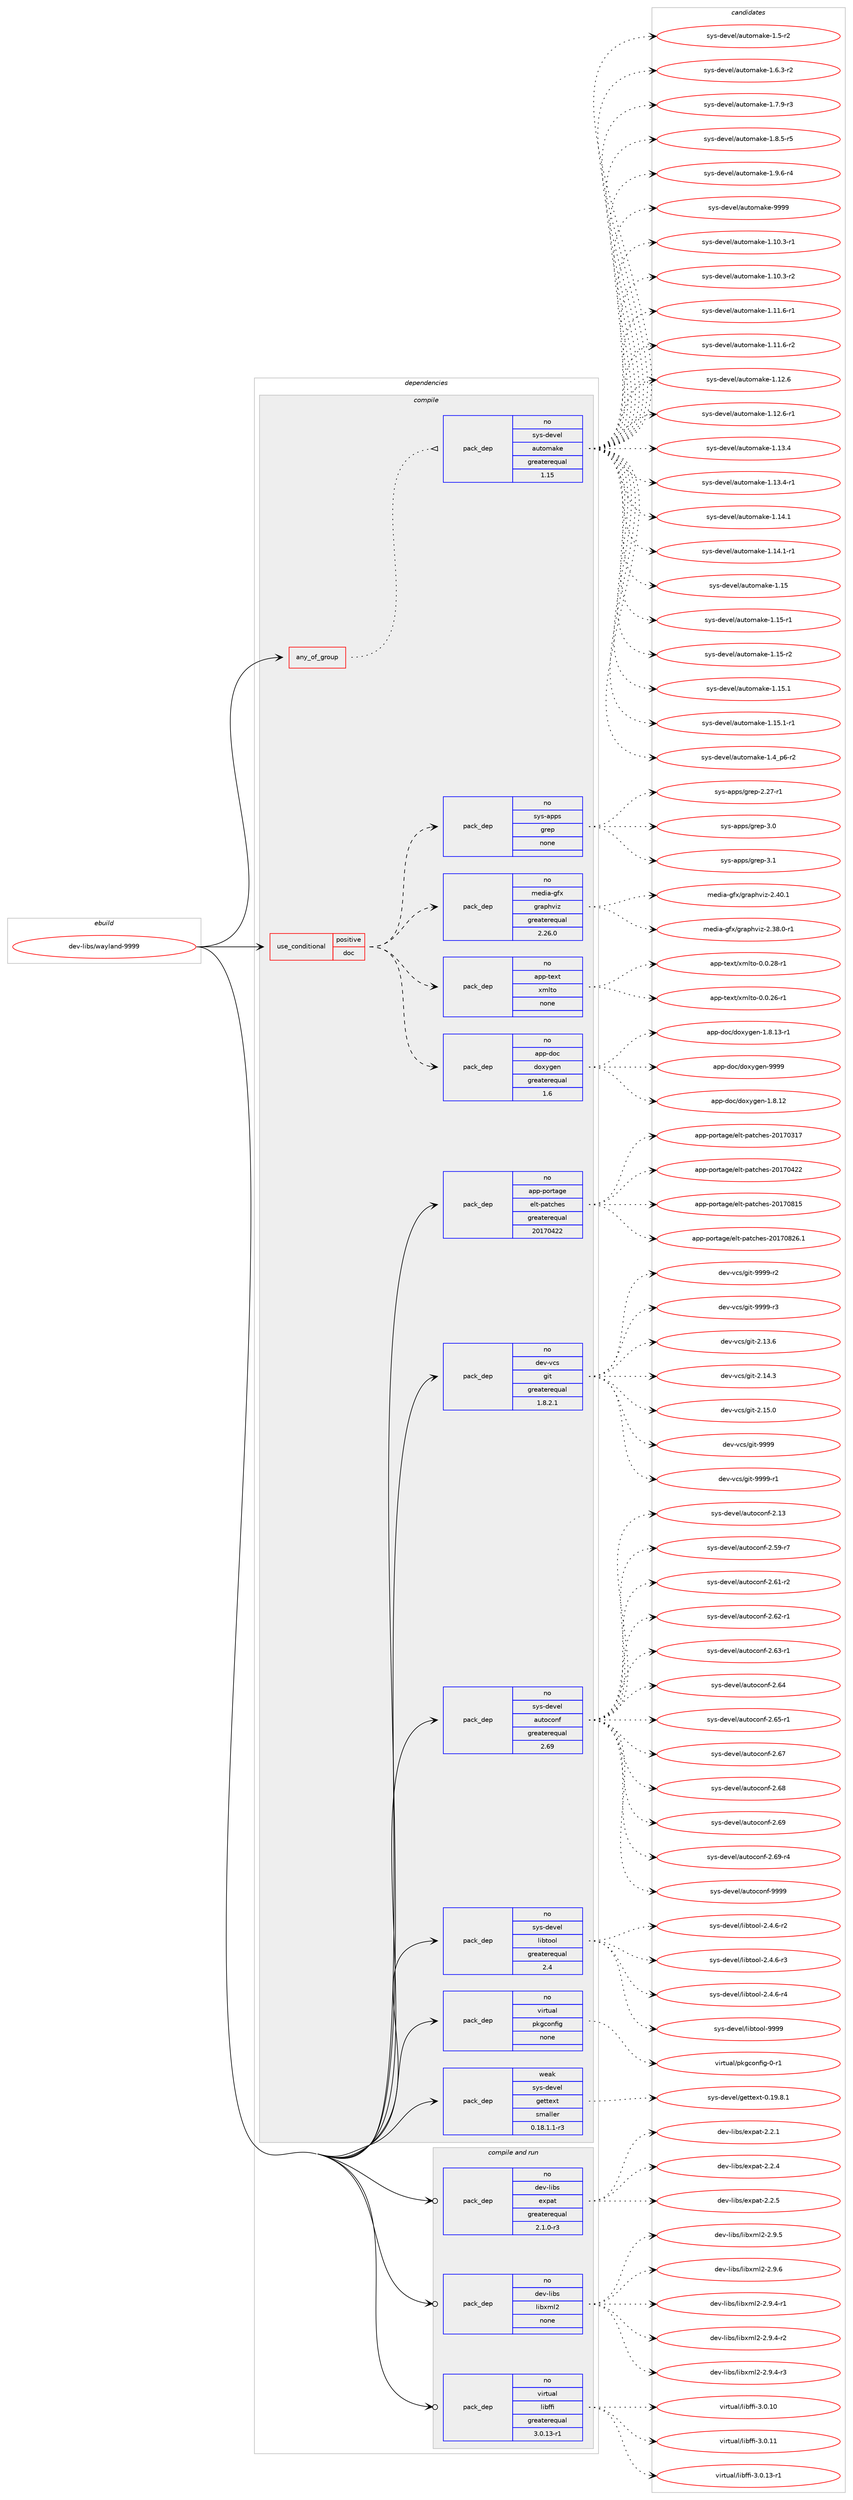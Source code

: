 digraph prolog {

# *************
# Graph options
# *************

newrank=true;
concentrate=true;
compound=true;
graph [rankdir=LR,fontname=Helvetica,fontsize=10,ranksep=1.5];#, ranksep=2.5, nodesep=0.2];
edge  [arrowhead=vee];
node  [fontname=Helvetica,fontsize=10];

# **********
# The ebuild
# **********

subgraph cluster_leftcol {
color=gray;
rank=same;
label=<<i>ebuild</i>>;
id [label="dev-libs/wayland-9999", color=red, width=4, href="../dev-libs/wayland-9999.svg"];
}

# ****************
# The dependencies
# ****************

subgraph cluster_midcol {
color=gray;
label=<<i>dependencies</i>>;
subgraph cluster_compile {
fillcolor="#eeeeee";
style=filled;
label=<<i>compile</i>>;
subgraph any3570 {
dependency120079 [label=<<TABLE BORDER="0" CELLBORDER="1" CELLSPACING="0" CELLPADDING="4"><TR><TD CELLPADDING="10">any_of_group</TD></TR></TABLE>>, shape=none, color=red];subgraph pack90491 {
dependency120080 [label=<<TABLE BORDER="0" CELLBORDER="1" CELLSPACING="0" CELLPADDING="4" WIDTH="220"><TR><TD ROWSPAN="6" CELLPADDING="30">pack_dep</TD></TR><TR><TD WIDTH="110">no</TD></TR><TR><TD>sys-devel</TD></TR><TR><TD>automake</TD></TR><TR><TD>greaterequal</TD></TR><TR><TD>1.15</TD></TR></TABLE>>, shape=none, color=blue];
}
dependency120079:e -> dependency120080:w [weight=20,style="dotted",arrowhead="oinv"];
}
id:e -> dependency120079:w [weight=20,style="solid",arrowhead="vee"];
subgraph cond25986 {
dependency120081 [label=<<TABLE BORDER="0" CELLBORDER="1" CELLSPACING="0" CELLPADDING="4"><TR><TD ROWSPAN="3" CELLPADDING="10">use_conditional</TD></TR><TR><TD>positive</TD></TR><TR><TD>doc</TD></TR></TABLE>>, shape=none, color=red];
subgraph pack90492 {
dependency120082 [label=<<TABLE BORDER="0" CELLBORDER="1" CELLSPACING="0" CELLPADDING="4" WIDTH="220"><TR><TD ROWSPAN="6" CELLPADDING="30">pack_dep</TD></TR><TR><TD WIDTH="110">no</TD></TR><TR><TD>app-doc</TD></TR><TR><TD>doxygen</TD></TR><TR><TD>greaterequal</TD></TR><TR><TD>1.6</TD></TR></TABLE>>, shape=none, color=blue];
}
dependency120081:e -> dependency120082:w [weight=20,style="dashed",arrowhead="vee"];
subgraph pack90493 {
dependency120083 [label=<<TABLE BORDER="0" CELLBORDER="1" CELLSPACING="0" CELLPADDING="4" WIDTH="220"><TR><TD ROWSPAN="6" CELLPADDING="30">pack_dep</TD></TR><TR><TD WIDTH="110">no</TD></TR><TR><TD>app-text</TD></TR><TR><TD>xmlto</TD></TR><TR><TD>none</TD></TR><TR><TD></TD></TR></TABLE>>, shape=none, color=blue];
}
dependency120081:e -> dependency120083:w [weight=20,style="dashed",arrowhead="vee"];
subgraph pack90494 {
dependency120084 [label=<<TABLE BORDER="0" CELLBORDER="1" CELLSPACING="0" CELLPADDING="4" WIDTH="220"><TR><TD ROWSPAN="6" CELLPADDING="30">pack_dep</TD></TR><TR><TD WIDTH="110">no</TD></TR><TR><TD>media-gfx</TD></TR><TR><TD>graphviz</TD></TR><TR><TD>greaterequal</TD></TR><TR><TD>2.26.0</TD></TR></TABLE>>, shape=none, color=blue];
}
dependency120081:e -> dependency120084:w [weight=20,style="dashed",arrowhead="vee"];
subgraph pack90495 {
dependency120085 [label=<<TABLE BORDER="0" CELLBORDER="1" CELLSPACING="0" CELLPADDING="4" WIDTH="220"><TR><TD ROWSPAN="6" CELLPADDING="30">pack_dep</TD></TR><TR><TD WIDTH="110">no</TD></TR><TR><TD>sys-apps</TD></TR><TR><TD>grep</TD></TR><TR><TD>none</TD></TR><TR><TD></TD></TR></TABLE>>, shape=none, color=blue];
}
dependency120081:e -> dependency120085:w [weight=20,style="dashed",arrowhead="vee"];
}
id:e -> dependency120081:w [weight=20,style="solid",arrowhead="vee"];
subgraph pack90496 {
dependency120086 [label=<<TABLE BORDER="0" CELLBORDER="1" CELLSPACING="0" CELLPADDING="4" WIDTH="220"><TR><TD ROWSPAN="6" CELLPADDING="30">pack_dep</TD></TR><TR><TD WIDTH="110">no</TD></TR><TR><TD>app-portage</TD></TR><TR><TD>elt-patches</TD></TR><TR><TD>greaterequal</TD></TR><TR><TD>20170422</TD></TR></TABLE>>, shape=none, color=blue];
}
id:e -> dependency120086:w [weight=20,style="solid",arrowhead="vee"];
subgraph pack90497 {
dependency120087 [label=<<TABLE BORDER="0" CELLBORDER="1" CELLSPACING="0" CELLPADDING="4" WIDTH="220"><TR><TD ROWSPAN="6" CELLPADDING="30">pack_dep</TD></TR><TR><TD WIDTH="110">no</TD></TR><TR><TD>dev-vcs</TD></TR><TR><TD>git</TD></TR><TR><TD>greaterequal</TD></TR><TR><TD>1.8.2.1</TD></TR></TABLE>>, shape=none, color=blue];
}
id:e -> dependency120087:w [weight=20,style="solid",arrowhead="vee"];
subgraph pack90498 {
dependency120088 [label=<<TABLE BORDER="0" CELLBORDER="1" CELLSPACING="0" CELLPADDING="4" WIDTH="220"><TR><TD ROWSPAN="6" CELLPADDING="30">pack_dep</TD></TR><TR><TD WIDTH="110">no</TD></TR><TR><TD>sys-devel</TD></TR><TR><TD>autoconf</TD></TR><TR><TD>greaterequal</TD></TR><TR><TD>2.69</TD></TR></TABLE>>, shape=none, color=blue];
}
id:e -> dependency120088:w [weight=20,style="solid",arrowhead="vee"];
subgraph pack90499 {
dependency120089 [label=<<TABLE BORDER="0" CELLBORDER="1" CELLSPACING="0" CELLPADDING="4" WIDTH="220"><TR><TD ROWSPAN="6" CELLPADDING="30">pack_dep</TD></TR><TR><TD WIDTH="110">no</TD></TR><TR><TD>sys-devel</TD></TR><TR><TD>libtool</TD></TR><TR><TD>greaterequal</TD></TR><TR><TD>2.4</TD></TR></TABLE>>, shape=none, color=blue];
}
id:e -> dependency120089:w [weight=20,style="solid",arrowhead="vee"];
subgraph pack90500 {
dependency120090 [label=<<TABLE BORDER="0" CELLBORDER="1" CELLSPACING="0" CELLPADDING="4" WIDTH="220"><TR><TD ROWSPAN="6" CELLPADDING="30">pack_dep</TD></TR><TR><TD WIDTH="110">no</TD></TR><TR><TD>virtual</TD></TR><TR><TD>pkgconfig</TD></TR><TR><TD>none</TD></TR><TR><TD></TD></TR></TABLE>>, shape=none, color=blue];
}
id:e -> dependency120090:w [weight=20,style="solid",arrowhead="vee"];
subgraph pack90501 {
dependency120091 [label=<<TABLE BORDER="0" CELLBORDER="1" CELLSPACING="0" CELLPADDING="4" WIDTH="220"><TR><TD ROWSPAN="6" CELLPADDING="30">pack_dep</TD></TR><TR><TD WIDTH="110">weak</TD></TR><TR><TD>sys-devel</TD></TR><TR><TD>gettext</TD></TR><TR><TD>smaller</TD></TR><TR><TD>0.18.1.1-r3</TD></TR></TABLE>>, shape=none, color=blue];
}
id:e -> dependency120091:w [weight=20,style="solid",arrowhead="vee"];
}
subgraph cluster_compileandrun {
fillcolor="#eeeeee";
style=filled;
label=<<i>compile and run</i>>;
subgraph pack90502 {
dependency120092 [label=<<TABLE BORDER="0" CELLBORDER="1" CELLSPACING="0" CELLPADDING="4" WIDTH="220"><TR><TD ROWSPAN="6" CELLPADDING="30">pack_dep</TD></TR><TR><TD WIDTH="110">no</TD></TR><TR><TD>dev-libs</TD></TR><TR><TD>expat</TD></TR><TR><TD>greaterequal</TD></TR><TR><TD>2.1.0-r3</TD></TR></TABLE>>, shape=none, color=blue];
}
id:e -> dependency120092:w [weight=20,style="solid",arrowhead="odotvee"];
subgraph pack90503 {
dependency120093 [label=<<TABLE BORDER="0" CELLBORDER="1" CELLSPACING="0" CELLPADDING="4" WIDTH="220"><TR><TD ROWSPAN="6" CELLPADDING="30">pack_dep</TD></TR><TR><TD WIDTH="110">no</TD></TR><TR><TD>dev-libs</TD></TR><TR><TD>libxml2</TD></TR><TR><TD>none</TD></TR><TR><TD></TD></TR></TABLE>>, shape=none, color=blue];
}
id:e -> dependency120093:w [weight=20,style="solid",arrowhead="odotvee"];
subgraph pack90504 {
dependency120094 [label=<<TABLE BORDER="0" CELLBORDER="1" CELLSPACING="0" CELLPADDING="4" WIDTH="220"><TR><TD ROWSPAN="6" CELLPADDING="30">pack_dep</TD></TR><TR><TD WIDTH="110">no</TD></TR><TR><TD>virtual</TD></TR><TR><TD>libffi</TD></TR><TR><TD>greaterequal</TD></TR><TR><TD>3.0.13-r1</TD></TR></TABLE>>, shape=none, color=blue];
}
id:e -> dependency120094:w [weight=20,style="solid",arrowhead="odotvee"];
}
subgraph cluster_run {
fillcolor="#eeeeee";
style=filled;
label=<<i>run</i>>;
}
}

# **************
# The candidates
# **************

subgraph cluster_choices {
rank=same;
color=gray;
label=<<i>candidates</i>>;

subgraph choice90491 {
color=black;
nodesep=1;
choice11512111545100101118101108479711711611110997107101454946494846514511449 [label="sys-devel/automake-1.10.3-r1", color=red, width=4,href="../sys-devel/automake-1.10.3-r1.svg"];
choice11512111545100101118101108479711711611110997107101454946494846514511450 [label="sys-devel/automake-1.10.3-r2", color=red, width=4,href="../sys-devel/automake-1.10.3-r2.svg"];
choice11512111545100101118101108479711711611110997107101454946494946544511449 [label="sys-devel/automake-1.11.6-r1", color=red, width=4,href="../sys-devel/automake-1.11.6-r1.svg"];
choice11512111545100101118101108479711711611110997107101454946494946544511450 [label="sys-devel/automake-1.11.6-r2", color=red, width=4,href="../sys-devel/automake-1.11.6-r2.svg"];
choice1151211154510010111810110847971171161111099710710145494649504654 [label="sys-devel/automake-1.12.6", color=red, width=4,href="../sys-devel/automake-1.12.6.svg"];
choice11512111545100101118101108479711711611110997107101454946495046544511449 [label="sys-devel/automake-1.12.6-r1", color=red, width=4,href="../sys-devel/automake-1.12.6-r1.svg"];
choice1151211154510010111810110847971171161111099710710145494649514652 [label="sys-devel/automake-1.13.4", color=red, width=4,href="../sys-devel/automake-1.13.4.svg"];
choice11512111545100101118101108479711711611110997107101454946495146524511449 [label="sys-devel/automake-1.13.4-r1", color=red, width=4,href="../sys-devel/automake-1.13.4-r1.svg"];
choice1151211154510010111810110847971171161111099710710145494649524649 [label="sys-devel/automake-1.14.1", color=red, width=4,href="../sys-devel/automake-1.14.1.svg"];
choice11512111545100101118101108479711711611110997107101454946495246494511449 [label="sys-devel/automake-1.14.1-r1", color=red, width=4,href="../sys-devel/automake-1.14.1-r1.svg"];
choice115121115451001011181011084797117116111109971071014549464953 [label="sys-devel/automake-1.15", color=red, width=4,href="../sys-devel/automake-1.15.svg"];
choice1151211154510010111810110847971171161111099710710145494649534511449 [label="sys-devel/automake-1.15-r1", color=red, width=4,href="../sys-devel/automake-1.15-r1.svg"];
choice1151211154510010111810110847971171161111099710710145494649534511450 [label="sys-devel/automake-1.15-r2", color=red, width=4,href="../sys-devel/automake-1.15-r2.svg"];
choice1151211154510010111810110847971171161111099710710145494649534649 [label="sys-devel/automake-1.15.1", color=red, width=4,href="../sys-devel/automake-1.15.1.svg"];
choice11512111545100101118101108479711711611110997107101454946495346494511449 [label="sys-devel/automake-1.15.1-r1", color=red, width=4,href="../sys-devel/automake-1.15.1-r1.svg"];
choice115121115451001011181011084797117116111109971071014549465295112544511450 [label="sys-devel/automake-1.4_p6-r2", color=red, width=4,href="../sys-devel/automake-1.4_p6-r2.svg"];
choice11512111545100101118101108479711711611110997107101454946534511450 [label="sys-devel/automake-1.5-r2", color=red, width=4,href="../sys-devel/automake-1.5-r2.svg"];
choice115121115451001011181011084797117116111109971071014549465446514511450 [label="sys-devel/automake-1.6.3-r2", color=red, width=4,href="../sys-devel/automake-1.6.3-r2.svg"];
choice115121115451001011181011084797117116111109971071014549465546574511451 [label="sys-devel/automake-1.7.9-r3", color=red, width=4,href="../sys-devel/automake-1.7.9-r3.svg"];
choice115121115451001011181011084797117116111109971071014549465646534511453 [label="sys-devel/automake-1.8.5-r5", color=red, width=4,href="../sys-devel/automake-1.8.5-r5.svg"];
choice115121115451001011181011084797117116111109971071014549465746544511452 [label="sys-devel/automake-1.9.6-r4", color=red, width=4,href="../sys-devel/automake-1.9.6-r4.svg"];
choice115121115451001011181011084797117116111109971071014557575757 [label="sys-devel/automake-9999", color=red, width=4,href="../sys-devel/automake-9999.svg"];
dependency120080:e -> choice11512111545100101118101108479711711611110997107101454946494846514511449:w [style=dotted,weight="100"];
dependency120080:e -> choice11512111545100101118101108479711711611110997107101454946494846514511450:w [style=dotted,weight="100"];
dependency120080:e -> choice11512111545100101118101108479711711611110997107101454946494946544511449:w [style=dotted,weight="100"];
dependency120080:e -> choice11512111545100101118101108479711711611110997107101454946494946544511450:w [style=dotted,weight="100"];
dependency120080:e -> choice1151211154510010111810110847971171161111099710710145494649504654:w [style=dotted,weight="100"];
dependency120080:e -> choice11512111545100101118101108479711711611110997107101454946495046544511449:w [style=dotted,weight="100"];
dependency120080:e -> choice1151211154510010111810110847971171161111099710710145494649514652:w [style=dotted,weight="100"];
dependency120080:e -> choice11512111545100101118101108479711711611110997107101454946495146524511449:w [style=dotted,weight="100"];
dependency120080:e -> choice1151211154510010111810110847971171161111099710710145494649524649:w [style=dotted,weight="100"];
dependency120080:e -> choice11512111545100101118101108479711711611110997107101454946495246494511449:w [style=dotted,weight="100"];
dependency120080:e -> choice115121115451001011181011084797117116111109971071014549464953:w [style=dotted,weight="100"];
dependency120080:e -> choice1151211154510010111810110847971171161111099710710145494649534511449:w [style=dotted,weight="100"];
dependency120080:e -> choice1151211154510010111810110847971171161111099710710145494649534511450:w [style=dotted,weight="100"];
dependency120080:e -> choice1151211154510010111810110847971171161111099710710145494649534649:w [style=dotted,weight="100"];
dependency120080:e -> choice11512111545100101118101108479711711611110997107101454946495346494511449:w [style=dotted,weight="100"];
dependency120080:e -> choice115121115451001011181011084797117116111109971071014549465295112544511450:w [style=dotted,weight="100"];
dependency120080:e -> choice11512111545100101118101108479711711611110997107101454946534511450:w [style=dotted,weight="100"];
dependency120080:e -> choice115121115451001011181011084797117116111109971071014549465446514511450:w [style=dotted,weight="100"];
dependency120080:e -> choice115121115451001011181011084797117116111109971071014549465546574511451:w [style=dotted,weight="100"];
dependency120080:e -> choice115121115451001011181011084797117116111109971071014549465646534511453:w [style=dotted,weight="100"];
dependency120080:e -> choice115121115451001011181011084797117116111109971071014549465746544511452:w [style=dotted,weight="100"];
dependency120080:e -> choice115121115451001011181011084797117116111109971071014557575757:w [style=dotted,weight="100"];
}
subgraph choice90492 {
color=black;
nodesep=1;
choice9711211245100111994710011112012110310111045494656464950 [label="app-doc/doxygen-1.8.12", color=red, width=4,href="../app-doc/doxygen-1.8.12.svg"];
choice97112112451001119947100111120121103101110454946564649514511449 [label="app-doc/doxygen-1.8.13-r1", color=red, width=4,href="../app-doc/doxygen-1.8.13-r1.svg"];
choice971121124510011199471001111201211031011104557575757 [label="app-doc/doxygen-9999", color=red, width=4,href="../app-doc/doxygen-9999.svg"];
dependency120082:e -> choice9711211245100111994710011112012110310111045494656464950:w [style=dotted,weight="100"];
dependency120082:e -> choice97112112451001119947100111120121103101110454946564649514511449:w [style=dotted,weight="100"];
dependency120082:e -> choice971121124510011199471001111201211031011104557575757:w [style=dotted,weight="100"];
}
subgraph choice90493 {
color=black;
nodesep=1;
choice971121124511610112011647120109108116111454846484650544511449 [label="app-text/xmlto-0.0.26-r1", color=red, width=4,href="../app-text/xmlto-0.0.26-r1.svg"];
choice971121124511610112011647120109108116111454846484650564511449 [label="app-text/xmlto-0.0.28-r1", color=red, width=4,href="../app-text/xmlto-0.0.28-r1.svg"];
dependency120083:e -> choice971121124511610112011647120109108116111454846484650544511449:w [style=dotted,weight="100"];
dependency120083:e -> choice971121124511610112011647120109108116111454846484650564511449:w [style=dotted,weight="100"];
}
subgraph choice90494 {
color=black;
nodesep=1;
choice10910110010597451031021204710311497112104118105122455046515646484511449 [label="media-gfx/graphviz-2.38.0-r1", color=red, width=4,href="../media-gfx/graphviz-2.38.0-r1.svg"];
choice1091011001059745103102120471031149711210411810512245504652484649 [label="media-gfx/graphviz-2.40.1", color=red, width=4,href="../media-gfx/graphviz-2.40.1.svg"];
dependency120084:e -> choice10910110010597451031021204710311497112104118105122455046515646484511449:w [style=dotted,weight="100"];
dependency120084:e -> choice1091011001059745103102120471031149711210411810512245504652484649:w [style=dotted,weight="100"];
}
subgraph choice90495 {
color=black;
nodesep=1;
choice11512111545971121121154710311410111245504650554511449 [label="sys-apps/grep-2.27-r1", color=red, width=4,href="../sys-apps/grep-2.27-r1.svg"];
choice11512111545971121121154710311410111245514648 [label="sys-apps/grep-3.0", color=red, width=4,href="../sys-apps/grep-3.0.svg"];
choice11512111545971121121154710311410111245514649 [label="sys-apps/grep-3.1", color=red, width=4,href="../sys-apps/grep-3.1.svg"];
dependency120085:e -> choice11512111545971121121154710311410111245504650554511449:w [style=dotted,weight="100"];
dependency120085:e -> choice11512111545971121121154710311410111245514648:w [style=dotted,weight="100"];
dependency120085:e -> choice11512111545971121121154710311410111245514649:w [style=dotted,weight="100"];
}
subgraph choice90496 {
color=black;
nodesep=1;
choice97112112451121111141169710310147101108116451129711699104101115455048495548514955 [label="app-portage/elt-patches-20170317", color=red, width=4,href="../app-portage/elt-patches-20170317.svg"];
choice97112112451121111141169710310147101108116451129711699104101115455048495548525050 [label="app-portage/elt-patches-20170422", color=red, width=4,href="../app-portage/elt-patches-20170422.svg"];
choice97112112451121111141169710310147101108116451129711699104101115455048495548564953 [label="app-portage/elt-patches-20170815", color=red, width=4,href="../app-portage/elt-patches-20170815.svg"];
choice971121124511211111411697103101471011081164511297116991041011154550484955485650544649 [label="app-portage/elt-patches-20170826.1", color=red, width=4,href="../app-portage/elt-patches-20170826.1.svg"];
dependency120086:e -> choice97112112451121111141169710310147101108116451129711699104101115455048495548514955:w [style=dotted,weight="100"];
dependency120086:e -> choice97112112451121111141169710310147101108116451129711699104101115455048495548525050:w [style=dotted,weight="100"];
dependency120086:e -> choice97112112451121111141169710310147101108116451129711699104101115455048495548564953:w [style=dotted,weight="100"];
dependency120086:e -> choice971121124511211111411697103101471011081164511297116991041011154550484955485650544649:w [style=dotted,weight="100"];
}
subgraph choice90497 {
color=black;
nodesep=1;
choice10010111845118991154710310511645504649514654 [label="dev-vcs/git-2.13.6", color=red, width=4,href="../dev-vcs/git-2.13.6.svg"];
choice10010111845118991154710310511645504649524651 [label="dev-vcs/git-2.14.3", color=red, width=4,href="../dev-vcs/git-2.14.3.svg"];
choice10010111845118991154710310511645504649534648 [label="dev-vcs/git-2.15.0", color=red, width=4,href="../dev-vcs/git-2.15.0.svg"];
choice1001011184511899115471031051164557575757 [label="dev-vcs/git-9999", color=red, width=4,href="../dev-vcs/git-9999.svg"];
choice10010111845118991154710310511645575757574511449 [label="dev-vcs/git-9999-r1", color=red, width=4,href="../dev-vcs/git-9999-r1.svg"];
choice10010111845118991154710310511645575757574511450 [label="dev-vcs/git-9999-r2", color=red, width=4,href="../dev-vcs/git-9999-r2.svg"];
choice10010111845118991154710310511645575757574511451 [label="dev-vcs/git-9999-r3", color=red, width=4,href="../dev-vcs/git-9999-r3.svg"];
dependency120087:e -> choice10010111845118991154710310511645504649514654:w [style=dotted,weight="100"];
dependency120087:e -> choice10010111845118991154710310511645504649524651:w [style=dotted,weight="100"];
dependency120087:e -> choice10010111845118991154710310511645504649534648:w [style=dotted,weight="100"];
dependency120087:e -> choice1001011184511899115471031051164557575757:w [style=dotted,weight="100"];
dependency120087:e -> choice10010111845118991154710310511645575757574511449:w [style=dotted,weight="100"];
dependency120087:e -> choice10010111845118991154710310511645575757574511450:w [style=dotted,weight="100"];
dependency120087:e -> choice10010111845118991154710310511645575757574511451:w [style=dotted,weight="100"];
}
subgraph choice90498 {
color=black;
nodesep=1;
choice115121115451001011181011084797117116111991111101024550464951 [label="sys-devel/autoconf-2.13", color=red, width=4,href="../sys-devel/autoconf-2.13.svg"];
choice1151211154510010111810110847971171161119911111010245504653574511455 [label="sys-devel/autoconf-2.59-r7", color=red, width=4,href="../sys-devel/autoconf-2.59-r7.svg"];
choice1151211154510010111810110847971171161119911111010245504654494511450 [label="sys-devel/autoconf-2.61-r2", color=red, width=4,href="../sys-devel/autoconf-2.61-r2.svg"];
choice1151211154510010111810110847971171161119911111010245504654504511449 [label="sys-devel/autoconf-2.62-r1", color=red, width=4,href="../sys-devel/autoconf-2.62-r1.svg"];
choice1151211154510010111810110847971171161119911111010245504654514511449 [label="sys-devel/autoconf-2.63-r1", color=red, width=4,href="../sys-devel/autoconf-2.63-r1.svg"];
choice115121115451001011181011084797117116111991111101024550465452 [label="sys-devel/autoconf-2.64", color=red, width=4,href="../sys-devel/autoconf-2.64.svg"];
choice1151211154510010111810110847971171161119911111010245504654534511449 [label="sys-devel/autoconf-2.65-r1", color=red, width=4,href="../sys-devel/autoconf-2.65-r1.svg"];
choice115121115451001011181011084797117116111991111101024550465455 [label="sys-devel/autoconf-2.67", color=red, width=4,href="../sys-devel/autoconf-2.67.svg"];
choice115121115451001011181011084797117116111991111101024550465456 [label="sys-devel/autoconf-2.68", color=red, width=4,href="../sys-devel/autoconf-2.68.svg"];
choice115121115451001011181011084797117116111991111101024550465457 [label="sys-devel/autoconf-2.69", color=red, width=4,href="../sys-devel/autoconf-2.69.svg"];
choice1151211154510010111810110847971171161119911111010245504654574511452 [label="sys-devel/autoconf-2.69-r4", color=red, width=4,href="../sys-devel/autoconf-2.69-r4.svg"];
choice115121115451001011181011084797117116111991111101024557575757 [label="sys-devel/autoconf-9999", color=red, width=4,href="../sys-devel/autoconf-9999.svg"];
dependency120088:e -> choice115121115451001011181011084797117116111991111101024550464951:w [style=dotted,weight="100"];
dependency120088:e -> choice1151211154510010111810110847971171161119911111010245504653574511455:w [style=dotted,weight="100"];
dependency120088:e -> choice1151211154510010111810110847971171161119911111010245504654494511450:w [style=dotted,weight="100"];
dependency120088:e -> choice1151211154510010111810110847971171161119911111010245504654504511449:w [style=dotted,weight="100"];
dependency120088:e -> choice1151211154510010111810110847971171161119911111010245504654514511449:w [style=dotted,weight="100"];
dependency120088:e -> choice115121115451001011181011084797117116111991111101024550465452:w [style=dotted,weight="100"];
dependency120088:e -> choice1151211154510010111810110847971171161119911111010245504654534511449:w [style=dotted,weight="100"];
dependency120088:e -> choice115121115451001011181011084797117116111991111101024550465455:w [style=dotted,weight="100"];
dependency120088:e -> choice115121115451001011181011084797117116111991111101024550465456:w [style=dotted,weight="100"];
dependency120088:e -> choice115121115451001011181011084797117116111991111101024550465457:w [style=dotted,weight="100"];
dependency120088:e -> choice1151211154510010111810110847971171161119911111010245504654574511452:w [style=dotted,weight="100"];
dependency120088:e -> choice115121115451001011181011084797117116111991111101024557575757:w [style=dotted,weight="100"];
}
subgraph choice90499 {
color=black;
nodesep=1;
choice1151211154510010111810110847108105981161111111084550465246544511450 [label="sys-devel/libtool-2.4.6-r2", color=red, width=4,href="../sys-devel/libtool-2.4.6-r2.svg"];
choice1151211154510010111810110847108105981161111111084550465246544511451 [label="sys-devel/libtool-2.4.6-r3", color=red, width=4,href="../sys-devel/libtool-2.4.6-r3.svg"];
choice1151211154510010111810110847108105981161111111084550465246544511452 [label="sys-devel/libtool-2.4.6-r4", color=red, width=4,href="../sys-devel/libtool-2.4.6-r4.svg"];
choice1151211154510010111810110847108105981161111111084557575757 [label="sys-devel/libtool-9999", color=red, width=4,href="../sys-devel/libtool-9999.svg"];
dependency120089:e -> choice1151211154510010111810110847108105981161111111084550465246544511450:w [style=dotted,weight="100"];
dependency120089:e -> choice1151211154510010111810110847108105981161111111084550465246544511451:w [style=dotted,weight="100"];
dependency120089:e -> choice1151211154510010111810110847108105981161111111084550465246544511452:w [style=dotted,weight="100"];
dependency120089:e -> choice1151211154510010111810110847108105981161111111084557575757:w [style=dotted,weight="100"];
}
subgraph choice90500 {
color=black;
nodesep=1;
choice11810511411611797108471121071039911111010210510345484511449 [label="virtual/pkgconfig-0-r1", color=red, width=4,href="../virtual/pkgconfig-0-r1.svg"];
dependency120090:e -> choice11810511411611797108471121071039911111010210510345484511449:w [style=dotted,weight="100"];
}
subgraph choice90501 {
color=black;
nodesep=1;
choice1151211154510010111810110847103101116116101120116454846495746564649 [label="sys-devel/gettext-0.19.8.1", color=red, width=4,href="../sys-devel/gettext-0.19.8.1.svg"];
dependency120091:e -> choice1151211154510010111810110847103101116116101120116454846495746564649:w [style=dotted,weight="100"];
}
subgraph choice90502 {
color=black;
nodesep=1;
choice10010111845108105981154710112011297116455046504649 [label="dev-libs/expat-2.2.1", color=red, width=4,href="../dev-libs/expat-2.2.1.svg"];
choice10010111845108105981154710112011297116455046504652 [label="dev-libs/expat-2.2.4", color=red, width=4,href="../dev-libs/expat-2.2.4.svg"];
choice10010111845108105981154710112011297116455046504653 [label="dev-libs/expat-2.2.5", color=red, width=4,href="../dev-libs/expat-2.2.5.svg"];
dependency120092:e -> choice10010111845108105981154710112011297116455046504649:w [style=dotted,weight="100"];
dependency120092:e -> choice10010111845108105981154710112011297116455046504652:w [style=dotted,weight="100"];
dependency120092:e -> choice10010111845108105981154710112011297116455046504653:w [style=dotted,weight="100"];
}
subgraph choice90503 {
color=black;
nodesep=1;
choice10010111845108105981154710810598120109108504550465746524511449 [label="dev-libs/libxml2-2.9.4-r1", color=red, width=4,href="../dev-libs/libxml2-2.9.4-r1.svg"];
choice10010111845108105981154710810598120109108504550465746524511450 [label="dev-libs/libxml2-2.9.4-r2", color=red, width=4,href="../dev-libs/libxml2-2.9.4-r2.svg"];
choice10010111845108105981154710810598120109108504550465746524511451 [label="dev-libs/libxml2-2.9.4-r3", color=red, width=4,href="../dev-libs/libxml2-2.9.4-r3.svg"];
choice1001011184510810598115471081059812010910850455046574653 [label="dev-libs/libxml2-2.9.5", color=red, width=4,href="../dev-libs/libxml2-2.9.5.svg"];
choice1001011184510810598115471081059812010910850455046574654 [label="dev-libs/libxml2-2.9.6", color=red, width=4,href="../dev-libs/libxml2-2.9.6.svg"];
dependency120093:e -> choice10010111845108105981154710810598120109108504550465746524511449:w [style=dotted,weight="100"];
dependency120093:e -> choice10010111845108105981154710810598120109108504550465746524511450:w [style=dotted,weight="100"];
dependency120093:e -> choice10010111845108105981154710810598120109108504550465746524511451:w [style=dotted,weight="100"];
dependency120093:e -> choice1001011184510810598115471081059812010910850455046574653:w [style=dotted,weight="100"];
dependency120093:e -> choice1001011184510810598115471081059812010910850455046574654:w [style=dotted,weight="100"];
}
subgraph choice90504 {
color=black;
nodesep=1;
choice11810511411611797108471081059810210210545514648464948 [label="virtual/libffi-3.0.10", color=red, width=4,href="../virtual/libffi-3.0.10.svg"];
choice11810511411611797108471081059810210210545514648464949 [label="virtual/libffi-3.0.11", color=red, width=4,href="../virtual/libffi-3.0.11.svg"];
choice118105114116117971084710810598102102105455146484649514511449 [label="virtual/libffi-3.0.13-r1", color=red, width=4,href="../virtual/libffi-3.0.13-r1.svg"];
dependency120094:e -> choice11810511411611797108471081059810210210545514648464948:w [style=dotted,weight="100"];
dependency120094:e -> choice11810511411611797108471081059810210210545514648464949:w [style=dotted,weight="100"];
dependency120094:e -> choice118105114116117971084710810598102102105455146484649514511449:w [style=dotted,weight="100"];
}
}

}
